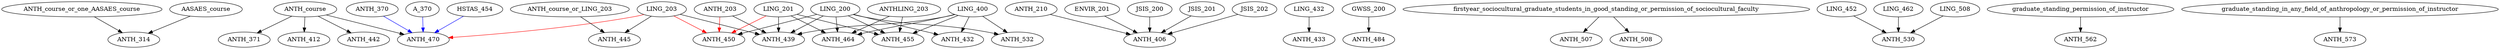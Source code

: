 digraph G {
    edge [color=black];
    ANTH_course_or_one_AASAES_course -> ANTH_314;
    AASAES_course -> ANTH_314;
    edge [color=black];
    ANTH_course -> ANTH_371;
    edge [color=black];
    ANTH_210 -> ANTH_406;
    ENVIR_201 -> ANTH_406;
    JSIS_200 -> ANTH_406;
    JSIS_201 -> ANTH_406;
    JSIS_202 -> ANTH_406;
    edge [color=black];
    ANTH_course -> ANTH_412;
    edge [color=black];
    LING_200 -> ANTH_432;
    LING_400 -> ANTH_432;
    edge [color=black];
    LING_432 -> ANTH_433;
    edge [color=black];
    ANTH_203 -> ANTH_439;
    LING_200 -> ANTH_439;
    LING_201 -> ANTH_439;
    LING_203 -> ANTH_439;
    LING_400 -> ANTH_439;
    edge [color=black];
    ANTH_course -> ANTH_442;
    edge [color=black];
    ANTH_course_or_LING_203 -> ANTH_445;
    LING_203 -> ANTH_445;
    edge [color=black];
    LING_200 -> ANTH_450;
    edge [color=red];
    LING_201 -> ANTH_450;
    LING_203 -> ANTH_450;
    ANTH_203 -> ANTH_450;
    edge [color=black];
    LING_200 -> ANTH_455;
    LING_201 -> ANTH_455;
    ANTHLING_203 -> ANTH_455;
    LING_400 -> ANTH_455;
    edge [color=black];
    LING_200 -> ANTH_464;
    LING_201 -> ANTH_464;
    ANTHLING_203 -> ANTH_464;
    LING_400 -> ANTH_464;
    edge [color=black];
    ANTH_course -> ANTH_470;
    edge [color=red];
    LING_203 -> ANTH_470;
    edge [color=blue];
    ANTH_370 -> ANTH_470;
    A_370 -> ANTH_470;
    HSTAS_454 -> ANTH_470;
    edge [color=black];
    GWSS_200 -> ANTH_484;
    edge [color=black];
    firstyear_sociocultural_graduate_students_in_good_standing_or_permission_of_sociocultural_faculty -> ANTH_507;
    edge [color=black];
    firstyear_sociocultural_graduate_students_in_good_standing_or_permission_of_sociocultural_faculty -> ANTH_508;
    edge [color=black];
    LING_452 -> ANTH_530;
    LING_462 -> ANTH_530;
    LING_508 -> ANTH_530;
    edge [color=black];
    LING_200 -> ANTH_532;
    LING_400 -> ANTH_532;
    edge [color=black];
    graduate_standing_permission_of_instructor -> ANTH_562;
    edge [color=black];
    graduate_standing_in_any_field_of_anthropology_or_permission_of_instructor -> ANTH_573;
}
